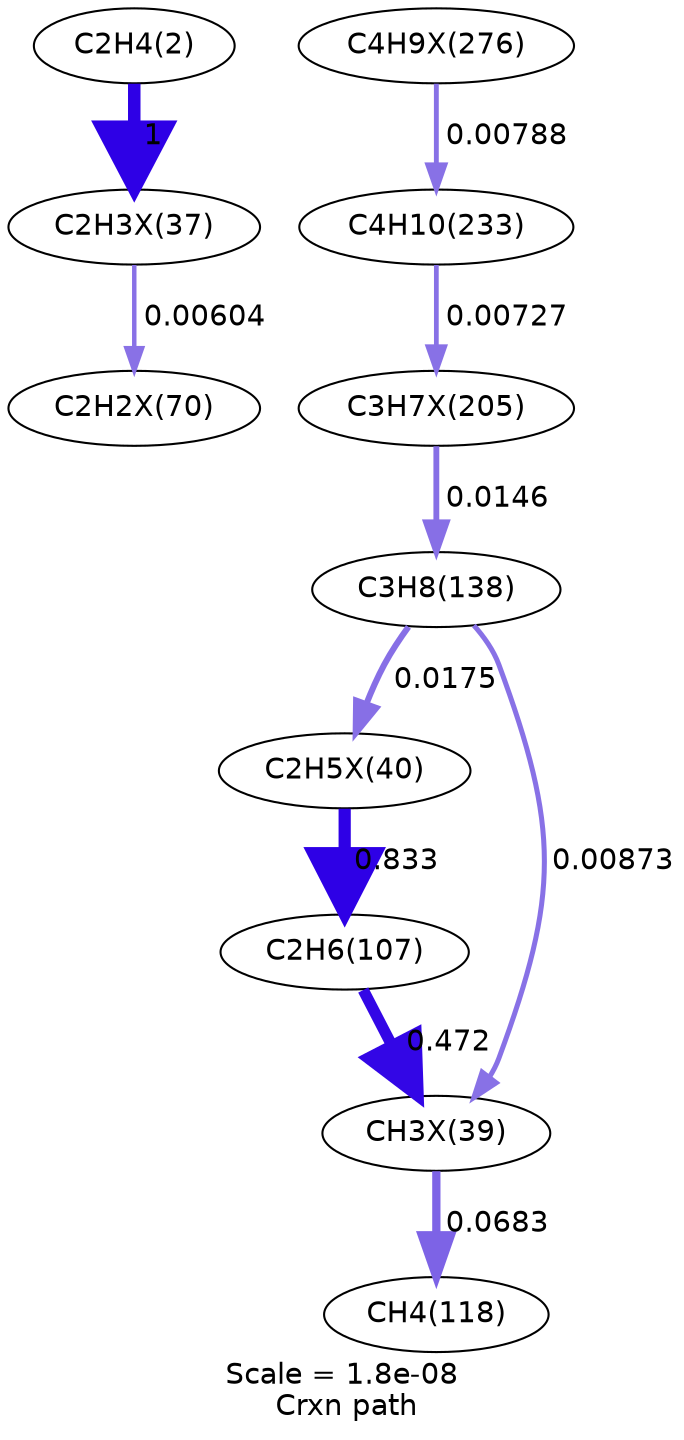 digraph reaction_paths {
center=1;
s5 -> s28[fontname="Helvetica", style="setlinewidth(6)", arrowsize=3, color="0.7, 1.5, 0.9"
, label=" 1"];
s28 -> s39[fontname="Helvetica", style="setlinewidth(2.14)", arrowsize=1.07, color="0.7, 0.506, 0.9"
, label=" 0.00604"];
s31 -> s9[fontname="Helvetica", style="setlinewidth(5.86)", arrowsize=2.93, color="0.7, 1.33, 0.9"
, label=" 0.833"];
s12 -> s31[fontname="Helvetica", style="setlinewidth(2.94)", arrowsize=1.47, color="0.7, 0.517, 0.9"
, label=" 0.0175"];
s9 -> s30[fontname="Helvetica", style="setlinewidth(5.43)", arrowsize=2.72, color="0.7, 0.972, 0.9"
, label=" 0.472"];
s30 -> s11[fontname="Helvetica", style="setlinewidth(3.97)", arrowsize=1.99, color="0.7, 0.568, 0.9"
, label=" 0.0683"];
s12 -> s30[fontname="Helvetica", style="setlinewidth(2.42)", arrowsize=1.21, color="0.7, 0.509, 0.9"
, label=" 0.00873"];
s63 -> s12[fontname="Helvetica", style="setlinewidth(2.81)", arrowsize=1.41, color="0.7, 0.515, 0.9"
, label=" 0.0146"];
s16 -> s63[fontname="Helvetica", style="setlinewidth(2.28)", arrowsize=1.14, color="0.7, 0.507, 0.9"
, label=" 0.00727"];
s82 -> s16[fontname="Helvetica", style="setlinewidth(2.34)", arrowsize=1.17, color="0.7, 0.508, 0.9"
, label=" 0.00788"];
s5 [ fontname="Helvetica", label="C2H4(2)"];
s9 [ fontname="Helvetica", label="C2H6(107)"];
s11 [ fontname="Helvetica", label="CH4(118)"];
s12 [ fontname="Helvetica", label="C3H8(138)"];
s16 [ fontname="Helvetica", label="C4H10(233)"];
s28 [ fontname="Helvetica", label="C2H3X(37)"];
s30 [ fontname="Helvetica", label="CH3X(39)"];
s31 [ fontname="Helvetica", label="C2H5X(40)"];
s39 [ fontname="Helvetica", label="C2H2X(70)"];
s63 [ fontname="Helvetica", label="C3H7X(205)"];
s82 [ fontname="Helvetica", label="C4H9X(276)"];
 label = "Scale = 1.8e-08\l Crxn path";
 fontname = "Helvetica";
}
